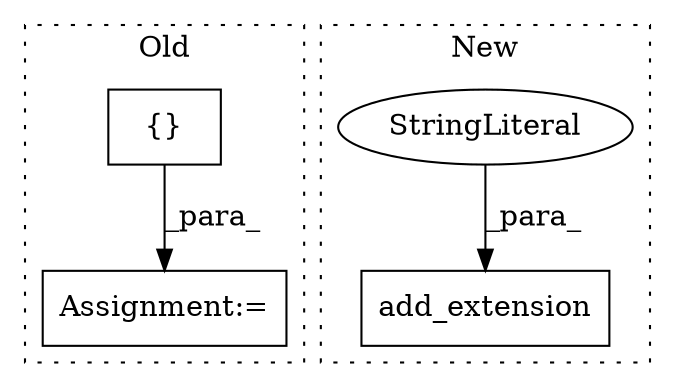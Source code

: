 digraph G {
subgraph cluster0 {
1 [label="{}" a="4" s="437,453" l="1,1" shape="box"];
4 [label="Assignment:=" a="7" s="582" l="1" shape="box"];
label = "Old";
style="dotted";
}
subgraph cluster1 {
2 [label="add_extension" a="32" s="516,587" l="14,1" shape="box"];
3 [label="StringLiteral" a="45" s="530" l="11" shape="ellipse"];
label = "New";
style="dotted";
}
1 -> 4 [label="_para_"];
3 -> 2 [label="_para_"];
}